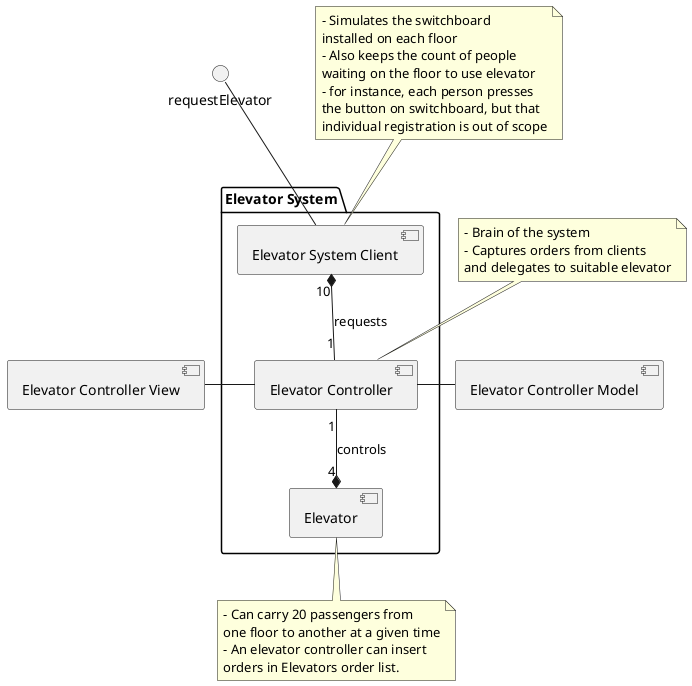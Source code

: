@startuml

package "Elevator System" {
[Elevator System Client] as ECC
[Elevator Controller] as EC
[Elevator] as E

ECC "10" *-- "1" EC : requests
EC "1" --* "4" E : controls
}
requestElevator -- ECC

[Elevator Controller View] as ECV
EC -left- ECV

[Elevator Controller Model] as ECM
EC -right- ECM


note bottom of E
 - Can carry 20 passengers from
 one floor to another at a given time
 - An elevator controller can insert
 orders in Elevators order list.
end note

note top of EC
  - Brain of the system
  - Captures orders from clients
  and delegates to suitable elevator
end note

note top of ECC
  - Simulates the switchboard
  installed on each floor
  - Also keeps the count of people
  waiting on the floor to use elevator
  - for instance, each person presses
  the button on switchboard, but that
  individual registration is out of scope
end note
@enduml